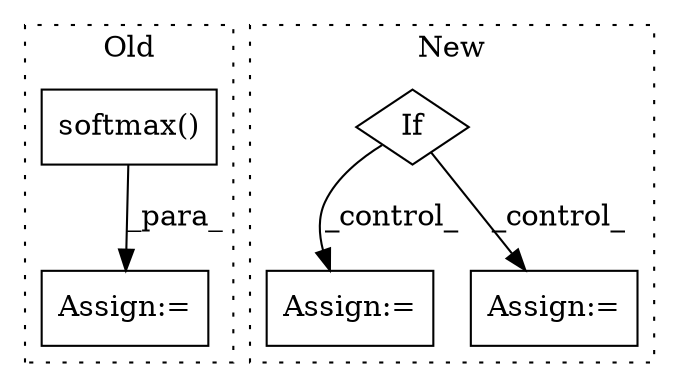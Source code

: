 digraph G {
subgraph cluster0 {
1 [label="softmax()" a="75" s="2980" l="19" shape="box"];
4 [label="Assign:=" a="68" s="2977" l="3" shape="box"];
label = "Old";
style="dotted";
}
subgraph cluster1 {
2 [label="If" a="96" s="3402,3427" l="3,14" shape="diamond"];
3 [label="Assign:=" a="68" s="3478" l="10" shape="box"];
5 [label="Assign:=" a="68" s="3541" l="3" shape="box"];
label = "New";
style="dotted";
}
1 -> 4 [label="_para_"];
2 -> 3 [label="_control_"];
2 -> 5 [label="_control_"];
}